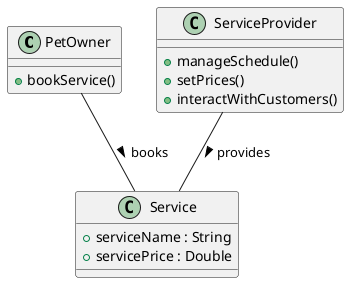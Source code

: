 @startuml
class PetOwner {
  +bookService()
}

class ServiceProvider {
  +manageSchedule()
  +setPrices()
  +interactWithCustomers()
}

class Service {
  +serviceName : String
  +servicePrice : Double
}

PetOwner -- Service : books >
ServiceProvider -- Service : provides >

@enduml